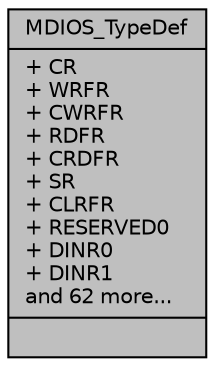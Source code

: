 digraph "MDIOS_TypeDef"
{
  edge [fontname="Helvetica",fontsize="10",labelfontname="Helvetica",labelfontsize="10"];
  node [fontname="Helvetica",fontsize="10",shape=record];
  Node1 [label="{MDIOS_TypeDef\n|+ CR\l+ WRFR\l+ CWRFR\l+ RDFR\l+ CRDFR\l+ SR\l+ CLRFR\l+ RESERVED0\l+ DINR0\l+ DINR1\land 62 more...\l|}",height=0.2,width=0.4,color="black", fillcolor="grey75", style="filled", fontcolor="black"];
}
